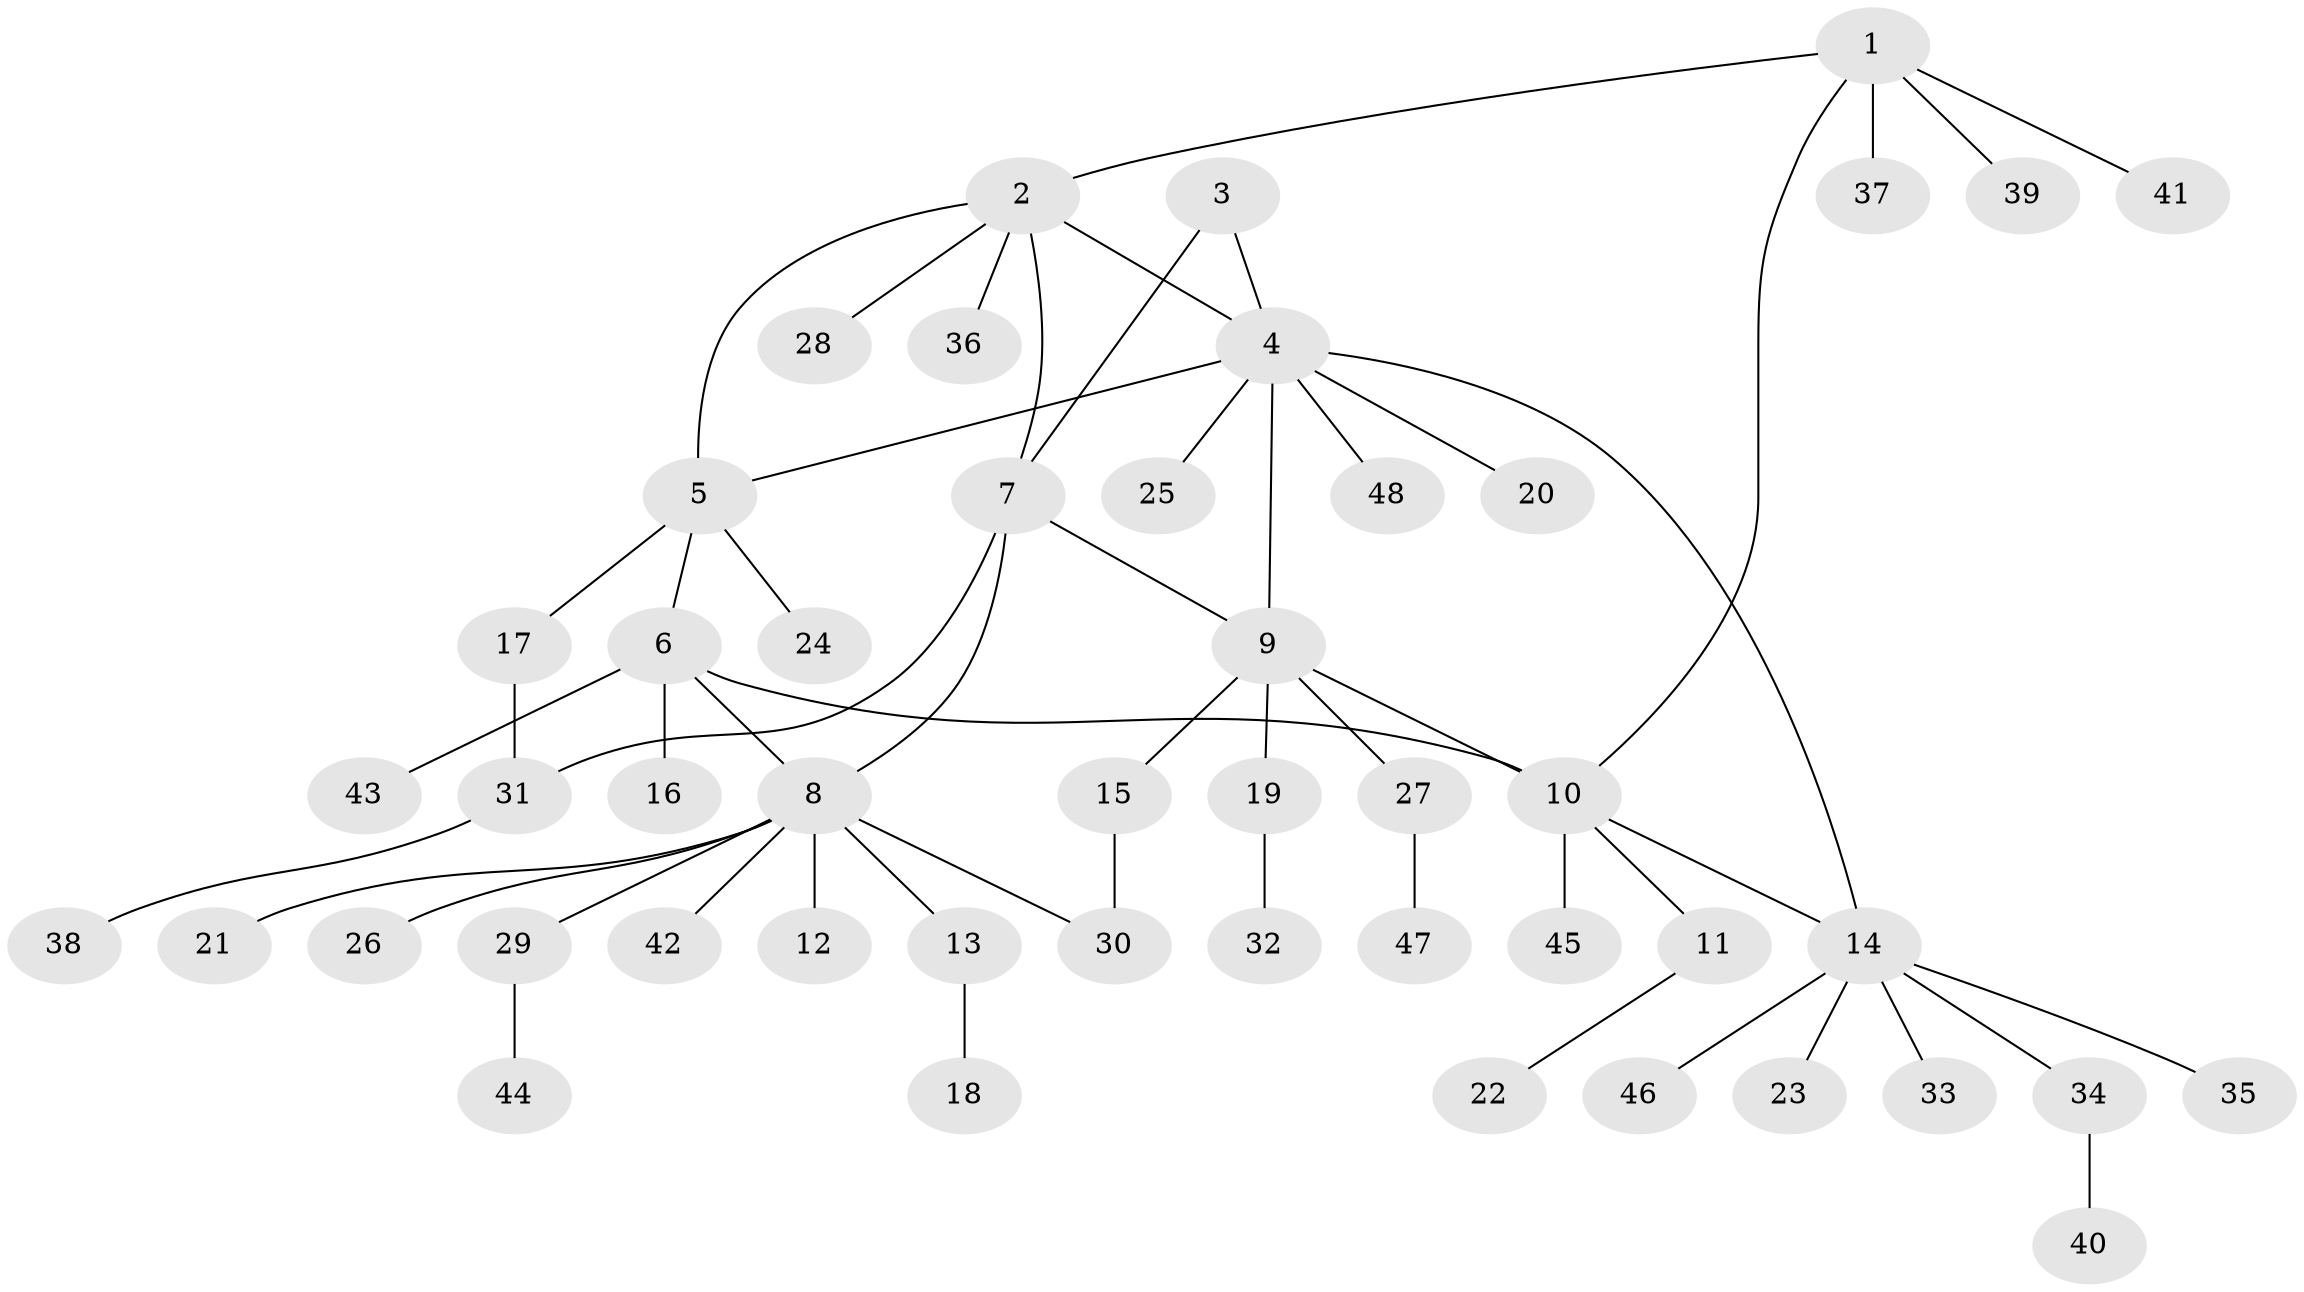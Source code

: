// Generated by graph-tools (version 1.1) at 2025/55/03/09/25 04:55:01]
// undirected, 48 vertices, 56 edges
graph export_dot {
graph [start="1"]
  node [color=gray90,style=filled];
  1;
  2;
  3;
  4;
  5;
  6;
  7;
  8;
  9;
  10;
  11;
  12;
  13;
  14;
  15;
  16;
  17;
  18;
  19;
  20;
  21;
  22;
  23;
  24;
  25;
  26;
  27;
  28;
  29;
  30;
  31;
  32;
  33;
  34;
  35;
  36;
  37;
  38;
  39;
  40;
  41;
  42;
  43;
  44;
  45;
  46;
  47;
  48;
  1 -- 2;
  1 -- 10;
  1 -- 37;
  1 -- 39;
  1 -- 41;
  2 -- 4;
  2 -- 5;
  2 -- 7;
  2 -- 28;
  2 -- 36;
  3 -- 4;
  3 -- 7;
  4 -- 5;
  4 -- 9;
  4 -- 14;
  4 -- 20;
  4 -- 25;
  4 -- 48;
  5 -- 6;
  5 -- 17;
  5 -- 24;
  6 -- 8;
  6 -- 10;
  6 -- 16;
  6 -- 43;
  7 -- 8;
  7 -- 9;
  7 -- 31;
  8 -- 12;
  8 -- 13;
  8 -- 21;
  8 -- 26;
  8 -- 29;
  8 -- 30;
  8 -- 42;
  9 -- 10;
  9 -- 15;
  9 -- 19;
  9 -- 27;
  10 -- 11;
  10 -- 14;
  10 -- 45;
  11 -- 22;
  13 -- 18;
  14 -- 23;
  14 -- 33;
  14 -- 34;
  14 -- 35;
  14 -- 46;
  15 -- 30;
  17 -- 31;
  19 -- 32;
  27 -- 47;
  29 -- 44;
  31 -- 38;
  34 -- 40;
}
